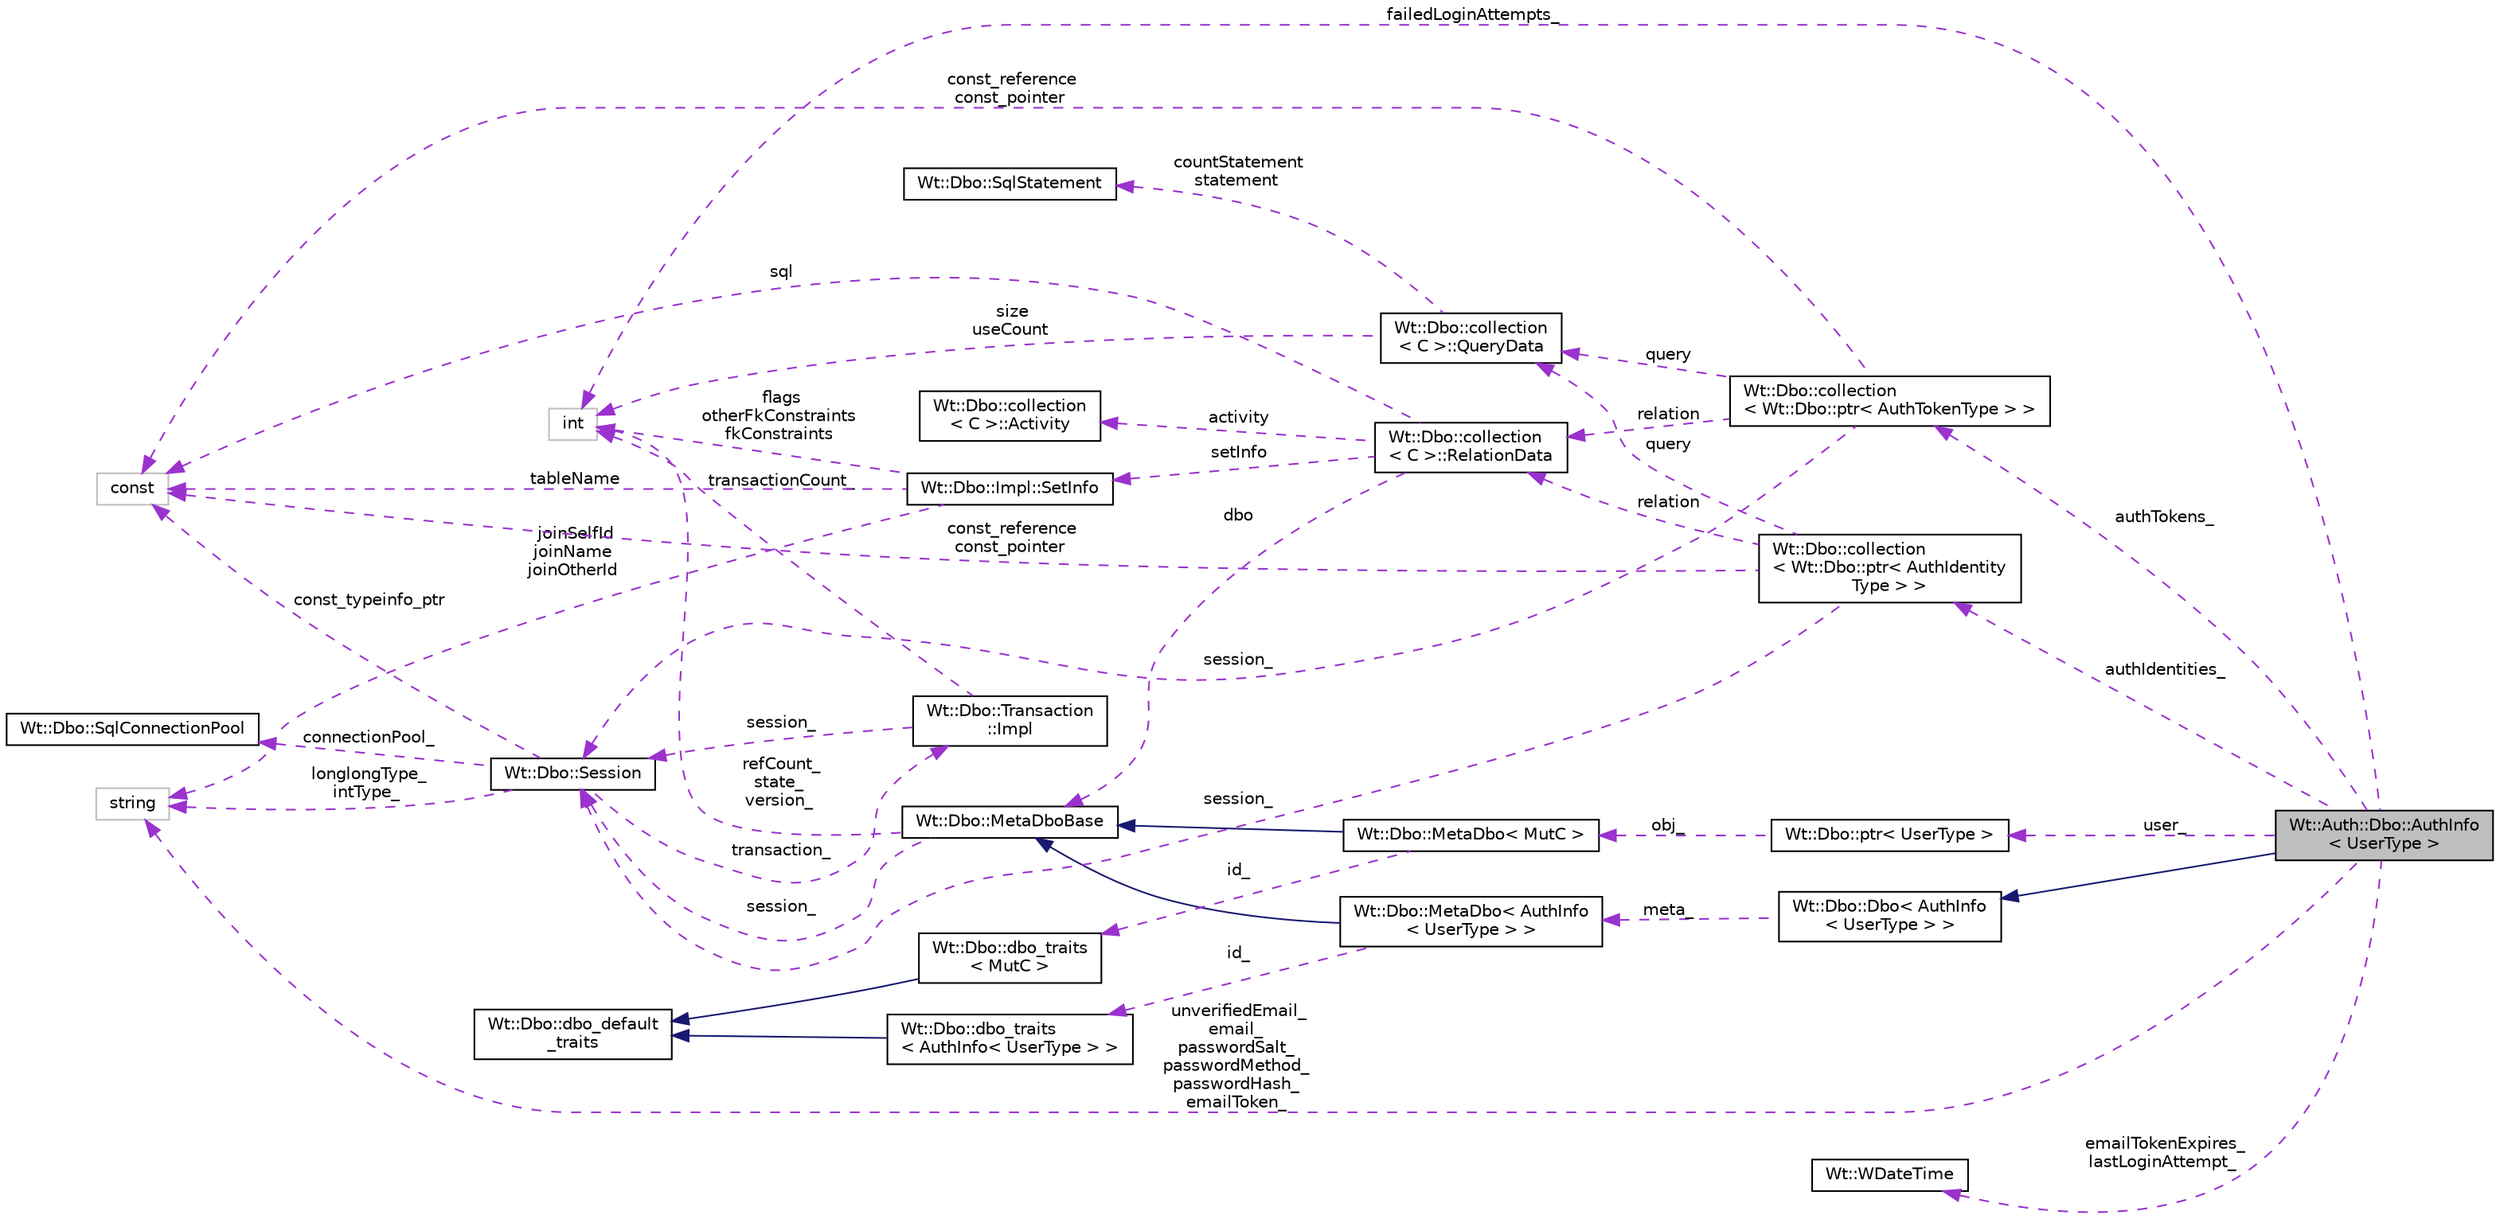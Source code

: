 digraph "Wt::Auth::Dbo::AuthInfo&lt; UserType &gt;"
{
 // LATEX_PDF_SIZE
  edge [fontname="Helvetica",fontsize="10",labelfontname="Helvetica",labelfontsize="10"];
  node [fontname="Helvetica",fontsize="10",shape=record];
  rankdir="LR";
  Node1 [label="Wt::Auth::Dbo::AuthInfo\l\< UserType \>",height=0.2,width=0.4,color="black", fillcolor="grey75", style="filled", fontcolor="black",tooltip="A default implementation for authentication data in Wt::Dbo."];
  Node2 -> Node1 [dir="back",color="midnightblue",fontsize="10",style="solid",fontname="Helvetica"];
  Node2 [label="Wt::Dbo::Dbo\< AuthInfo\l\< UserType \> \>",height=0.2,width=0.4,color="black", fillcolor="white", style="filled",URL="$classWt_1_1Dbo_1_1Dbo.html",tooltip=" "];
  Node3 -> Node2 [dir="back",color="darkorchid3",fontsize="10",style="dashed",label=" meta_" ,fontname="Helvetica"];
  Node3 [label="Wt::Dbo::MetaDbo\< AuthInfo\l\< UserType \> \>",height=0.2,width=0.4,color="black", fillcolor="white", style="filled",URL="$classWt_1_1Dbo_1_1MetaDbo.html",tooltip=" "];
  Node4 -> Node3 [dir="back",color="midnightblue",fontsize="10",style="solid",fontname="Helvetica"];
  Node4 [label="Wt::Dbo::MetaDboBase",height=0.2,width=0.4,color="black", fillcolor="white", style="filled",URL="$classWt_1_1Dbo_1_1MetaDboBase.html",tooltip=" "];
  Node5 -> Node4 [dir="back",color="darkorchid3",fontsize="10",style="dashed",label=" refCount_\nstate_\nversion_" ,fontname="Helvetica"];
  Node5 [label="int",height=0.2,width=0.4,color="grey75", fillcolor="white", style="filled",tooltip=" "];
  Node6 -> Node4 [dir="back",color="darkorchid3",fontsize="10",style="dashed",label=" session_" ,fontname="Helvetica"];
  Node6 [label="Wt::Dbo::Session",height=0.2,width=0.4,color="black", fillcolor="white", style="filled",URL="$classWt_1_1Dbo_1_1Session.html",tooltip="A database session."];
  Node7 -> Node6 [dir="back",color="darkorchid3",fontsize="10",style="dashed",label=" transaction_" ,fontname="Helvetica"];
  Node7 [label="Wt::Dbo::Transaction\l::Impl",height=0.2,width=0.4,color="black", fillcolor="white", style="filled",URL="$structWt_1_1Dbo_1_1Transaction_1_1Impl.html",tooltip=" "];
  Node5 -> Node7 [dir="back",color="darkorchid3",fontsize="10",style="dashed",label=" transactionCount_" ,fontname="Helvetica"];
  Node6 -> Node7 [dir="back",color="darkorchid3",fontsize="10",style="dashed",label=" session_" ,fontname="Helvetica"];
  Node8 -> Node6 [dir="back",color="darkorchid3",fontsize="10",style="dashed",label=" longlongType_\nintType_" ,fontname="Helvetica"];
  Node8 [label="string",height=0.2,width=0.4,color="grey75", fillcolor="white", style="filled",tooltip=" "];
  Node9 -> Node6 [dir="back",color="darkorchid3",fontsize="10",style="dashed",label=" const_typeinfo_ptr" ,fontname="Helvetica"];
  Node9 [label="const",height=0.2,width=0.4,color="grey75", fillcolor="white", style="filled",tooltip=" "];
  Node10 -> Node6 [dir="back",color="darkorchid3",fontsize="10",style="dashed",label=" connectionPool_" ,fontname="Helvetica"];
  Node10 [label="Wt::Dbo::SqlConnectionPool",height=0.2,width=0.4,color="black", fillcolor="white", style="filled",URL="$classWt_1_1Dbo_1_1SqlConnectionPool.html",tooltip="Abstract base class for a SQL connection pool."];
  Node11 -> Node3 [dir="back",color="darkorchid3",fontsize="10",style="dashed",label=" id_" ,fontname="Helvetica"];
  Node11 [label="Wt::Dbo::dbo_traits\l\< AuthInfo\< UserType \> \>",height=0.2,width=0.4,color="black", fillcolor="white", style="filled",URL="$structWt_1_1Dbo_1_1dbo__traits.html",tooltip=" "];
  Node12 -> Node11 [dir="back",color="midnightblue",fontsize="10",style="solid",fontname="Helvetica"];
  Node12 [label="Wt::Dbo::dbo_default\l_traits",height=0.2,width=0.4,color="black", fillcolor="white", style="filled",URL="$structWt_1_1Dbo_1_1dbo__default__traits.html",tooltip="Default traits for a class mapped with Wt::Dbo."];
  Node13 -> Node1 [dir="back",color="darkorchid3",fontsize="10",style="dashed",label=" authTokens_" ,fontname="Helvetica"];
  Node13 [label="Wt::Dbo::collection\l\< Wt::Dbo::ptr\< AuthTokenType \> \>",height=0.2,width=0.4,color="black", fillcolor="white", style="filled",URL="$classWt_1_1Dbo_1_1collection.html",tooltip=" "];
  Node14 -> Node13 [dir="back",color="darkorchid3",fontsize="10",style="dashed",label=" query" ,fontname="Helvetica"];
  Node14 [label="Wt::Dbo::collection\l\< C \>::QueryData",height=0.2,width=0.4,color="black", fillcolor="white", style="filled",URL="$structWt_1_1Dbo_1_1collection_1_1QueryData.html",tooltip=" "];
  Node15 -> Node14 [dir="back",color="darkorchid3",fontsize="10",style="dashed",label=" countStatement\nstatement" ,fontname="Helvetica"];
  Node15 [label="Wt::Dbo::SqlStatement",height=0.2,width=0.4,color="black", fillcolor="white", style="filled",URL="$classWt_1_1Dbo_1_1SqlStatement.html",tooltip="Abstract base class for a prepared SQL statement."];
  Node5 -> Node14 [dir="back",color="darkorchid3",fontsize="10",style="dashed",label=" size\nuseCount" ,fontname="Helvetica"];
  Node6 -> Node13 [dir="back",color="darkorchid3",fontsize="10",style="dashed",label=" session_" ,fontname="Helvetica"];
  Node16 -> Node13 [dir="back",color="darkorchid3",fontsize="10",style="dashed",label=" relation" ,fontname="Helvetica"];
  Node16 [label="Wt::Dbo::collection\l\< C \>::RelationData",height=0.2,width=0.4,color="black", fillcolor="white", style="filled",URL="$structWt_1_1Dbo_1_1collection_1_1RelationData.html",tooltip=" "];
  Node4 -> Node16 [dir="back",color="darkorchid3",fontsize="10",style="dashed",label=" dbo" ,fontname="Helvetica"];
  Node17 -> Node16 [dir="back",color="darkorchid3",fontsize="10",style="dashed",label=" activity" ,fontname="Helvetica"];
  Node17 [label="Wt::Dbo::collection\l\< C \>::Activity",height=0.2,width=0.4,color="black", fillcolor="white", style="filled",URL="$structWt_1_1Dbo_1_1collection_1_1Activity.html",tooltip=" "];
  Node18 -> Node16 [dir="back",color="darkorchid3",fontsize="10",style="dashed",label=" setInfo" ,fontname="Helvetica"];
  Node18 [label="Wt::Dbo::Impl::SetInfo",height=0.2,width=0.4,color="black", fillcolor="white", style="filled",URL="$structWt_1_1Dbo_1_1Impl_1_1SetInfo.html",tooltip=" "];
  Node5 -> Node18 [dir="back",color="darkorchid3",fontsize="10",style="dashed",label=" flags\notherFkConstraints\nfkConstraints" ,fontname="Helvetica"];
  Node8 -> Node18 [dir="back",color="darkorchid3",fontsize="10",style="dashed",label=" joinSelfId\njoinName\njoinOtherId" ,fontname="Helvetica"];
  Node9 -> Node18 [dir="back",color="darkorchid3",fontsize="10",style="dashed",label=" tableName" ,fontname="Helvetica"];
  Node9 -> Node16 [dir="back",color="darkorchid3",fontsize="10",style="dashed",label=" sql" ,fontname="Helvetica"];
  Node9 -> Node13 [dir="back",color="darkorchid3",fontsize="10",style="dashed",label=" const_reference\nconst_pointer" ,fontname="Helvetica"];
  Node19 -> Node1 [dir="back",color="darkorchid3",fontsize="10",style="dashed",label=" authIdentities_" ,fontname="Helvetica"];
  Node19 [label="Wt::Dbo::collection\l\< Wt::Dbo::ptr\< AuthIdentity\lType \> \>",height=0.2,width=0.4,color="black", fillcolor="white", style="filled",URL="$classWt_1_1Dbo_1_1collection.html",tooltip=" "];
  Node14 -> Node19 [dir="back",color="darkorchid3",fontsize="10",style="dashed",label=" query" ,fontname="Helvetica"];
  Node6 -> Node19 [dir="back",color="darkorchid3",fontsize="10",style="dashed",label=" session_" ,fontname="Helvetica"];
  Node16 -> Node19 [dir="back",color="darkorchid3",fontsize="10",style="dashed",label=" relation" ,fontname="Helvetica"];
  Node9 -> Node19 [dir="back",color="darkorchid3",fontsize="10",style="dashed",label=" const_reference\nconst_pointer" ,fontname="Helvetica"];
  Node20 -> Node1 [dir="back",color="darkorchid3",fontsize="10",style="dashed",label=" user_" ,fontname="Helvetica"];
  Node20 [label="Wt::Dbo::ptr\< UserType \>",height=0.2,width=0.4,color="black", fillcolor="white", style="filled",URL="$classWt_1_1Dbo_1_1ptr.html",tooltip=" "];
  Node21 -> Node20 [dir="back",color="darkorchid3",fontsize="10",style="dashed",label=" obj_" ,fontname="Helvetica"];
  Node21 [label="Wt::Dbo::MetaDbo\< MutC \>",height=0.2,width=0.4,color="black", fillcolor="white", style="filled",URL="$classWt_1_1Dbo_1_1MetaDbo.html",tooltip=" "];
  Node4 -> Node21 [dir="back",color="midnightblue",fontsize="10",style="solid",fontname="Helvetica"];
  Node22 -> Node21 [dir="back",color="darkorchid3",fontsize="10",style="dashed",label=" id_" ,fontname="Helvetica"];
  Node22 [label="Wt::Dbo::dbo_traits\l\< MutC \>",height=0.2,width=0.4,color="black", fillcolor="white", style="filled",URL="$structWt_1_1Dbo_1_1dbo__traits.html",tooltip=" "];
  Node12 -> Node22 [dir="back",color="midnightblue",fontsize="10",style="solid",fontname="Helvetica"];
  Node5 -> Node1 [dir="back",color="darkorchid3",fontsize="10",style="dashed",label=" failedLoginAttempts_" ,fontname="Helvetica"];
  Node23 -> Node1 [dir="back",color="darkorchid3",fontsize="10",style="dashed",label=" emailTokenExpires_\nlastLoginAttempt_" ,fontname="Helvetica"];
  Node23 [label="Wt::WDateTime",height=0.2,width=0.4,color="black", fillcolor="white", style="filled",URL="$classWt_1_1WDateTime.html",tooltip="A calendar date and clock time."];
  Node8 -> Node1 [dir="back",color="darkorchid3",fontsize="10",style="dashed",label=" unverifiedEmail_\nemail_\npasswordSalt_\npasswordMethod_\npasswordHash_\nemailToken_" ,fontname="Helvetica"];
}
